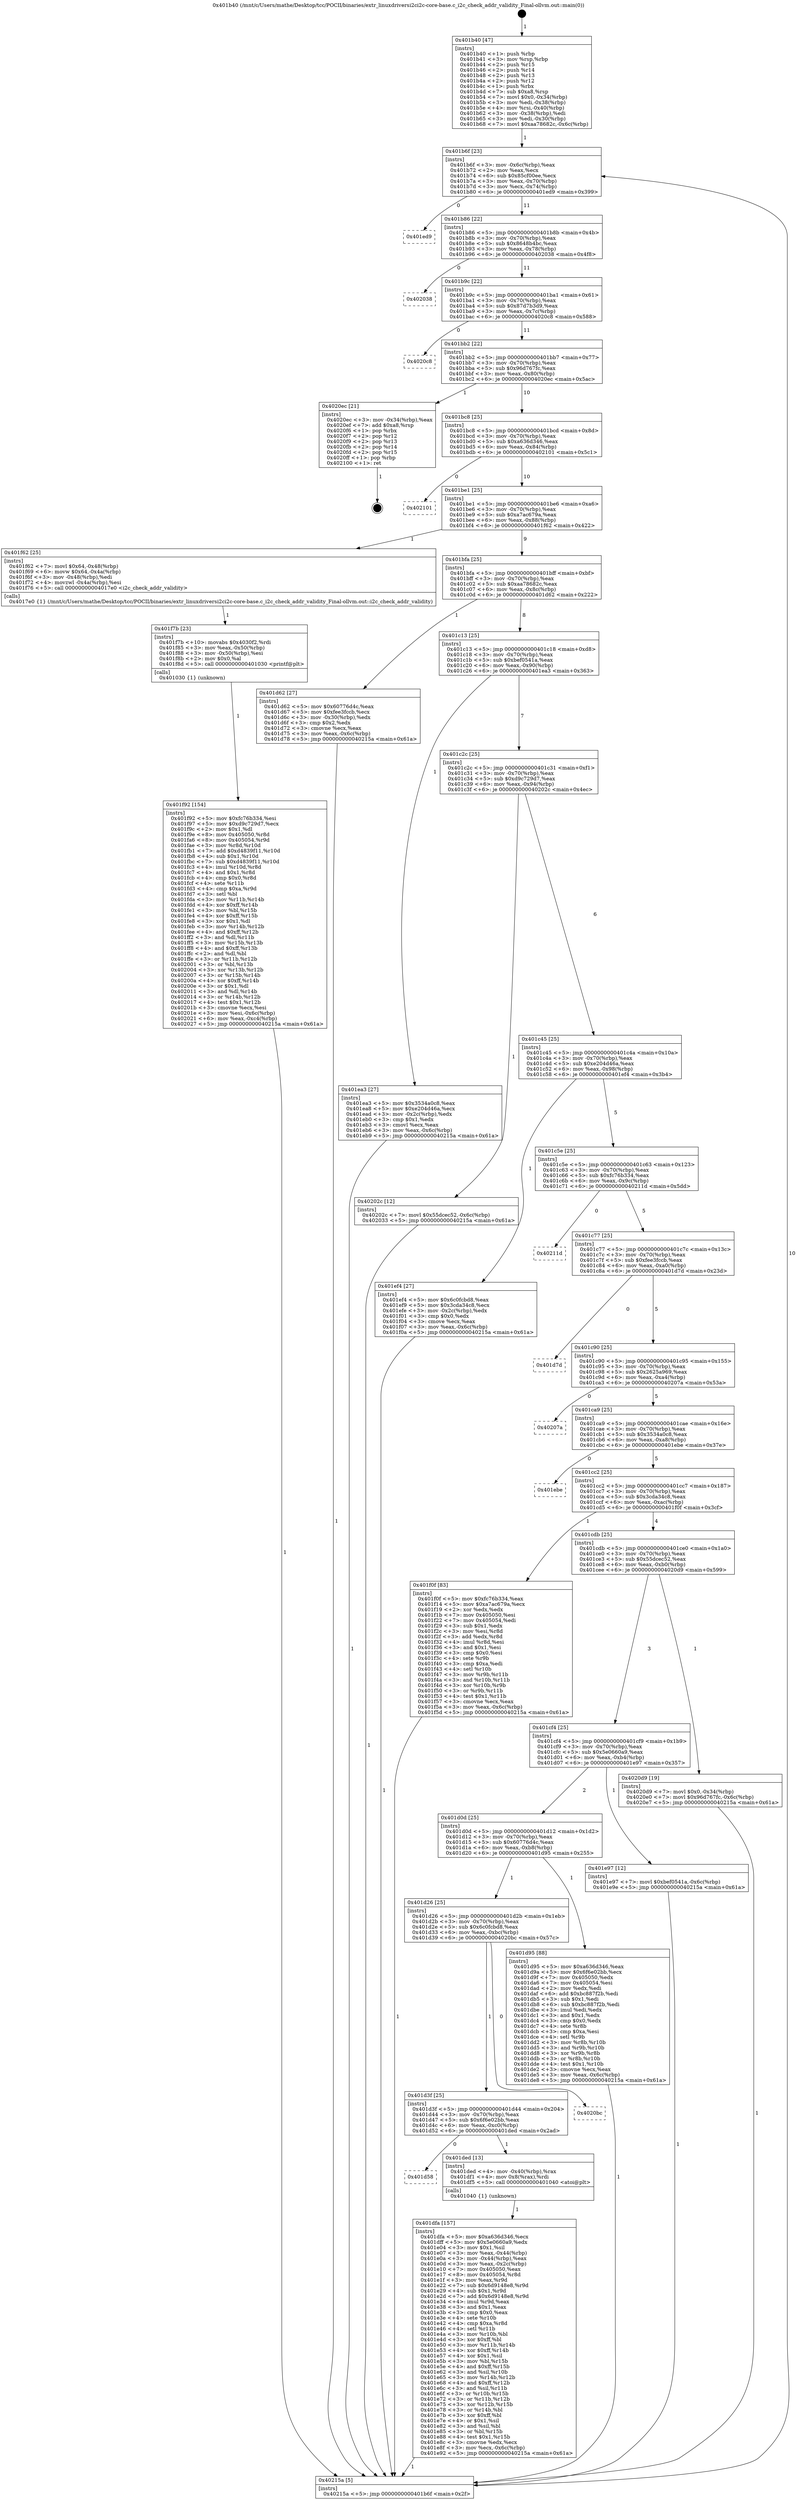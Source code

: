 digraph "0x401b40" {
  label = "0x401b40 (/mnt/c/Users/mathe/Desktop/tcc/POCII/binaries/extr_linuxdriversi2ci2c-core-base.c_i2c_check_addr_validity_Final-ollvm.out::main(0))"
  labelloc = "t"
  node[shape=record]

  Entry [label="",width=0.3,height=0.3,shape=circle,fillcolor=black,style=filled]
  "0x401b6f" [label="{
     0x401b6f [23]\l
     | [instrs]\l
     &nbsp;&nbsp;0x401b6f \<+3\>: mov -0x6c(%rbp),%eax\l
     &nbsp;&nbsp;0x401b72 \<+2\>: mov %eax,%ecx\l
     &nbsp;&nbsp;0x401b74 \<+6\>: sub $0x85cf00ee,%ecx\l
     &nbsp;&nbsp;0x401b7a \<+3\>: mov %eax,-0x70(%rbp)\l
     &nbsp;&nbsp;0x401b7d \<+3\>: mov %ecx,-0x74(%rbp)\l
     &nbsp;&nbsp;0x401b80 \<+6\>: je 0000000000401ed9 \<main+0x399\>\l
  }"]
  "0x401ed9" [label="{
     0x401ed9\l
  }", style=dashed]
  "0x401b86" [label="{
     0x401b86 [22]\l
     | [instrs]\l
     &nbsp;&nbsp;0x401b86 \<+5\>: jmp 0000000000401b8b \<main+0x4b\>\l
     &nbsp;&nbsp;0x401b8b \<+3\>: mov -0x70(%rbp),%eax\l
     &nbsp;&nbsp;0x401b8e \<+5\>: sub $0x8648b4bc,%eax\l
     &nbsp;&nbsp;0x401b93 \<+3\>: mov %eax,-0x78(%rbp)\l
     &nbsp;&nbsp;0x401b96 \<+6\>: je 0000000000402038 \<main+0x4f8\>\l
  }"]
  Exit [label="",width=0.3,height=0.3,shape=circle,fillcolor=black,style=filled,peripheries=2]
  "0x402038" [label="{
     0x402038\l
  }", style=dashed]
  "0x401b9c" [label="{
     0x401b9c [22]\l
     | [instrs]\l
     &nbsp;&nbsp;0x401b9c \<+5\>: jmp 0000000000401ba1 \<main+0x61\>\l
     &nbsp;&nbsp;0x401ba1 \<+3\>: mov -0x70(%rbp),%eax\l
     &nbsp;&nbsp;0x401ba4 \<+5\>: sub $0x87d7b3d9,%eax\l
     &nbsp;&nbsp;0x401ba9 \<+3\>: mov %eax,-0x7c(%rbp)\l
     &nbsp;&nbsp;0x401bac \<+6\>: je 00000000004020c8 \<main+0x588\>\l
  }"]
  "0x401f92" [label="{
     0x401f92 [154]\l
     | [instrs]\l
     &nbsp;&nbsp;0x401f92 \<+5\>: mov $0xfc76b334,%esi\l
     &nbsp;&nbsp;0x401f97 \<+5\>: mov $0xd9c729d7,%ecx\l
     &nbsp;&nbsp;0x401f9c \<+2\>: mov $0x1,%dl\l
     &nbsp;&nbsp;0x401f9e \<+8\>: mov 0x405050,%r8d\l
     &nbsp;&nbsp;0x401fa6 \<+8\>: mov 0x405054,%r9d\l
     &nbsp;&nbsp;0x401fae \<+3\>: mov %r8d,%r10d\l
     &nbsp;&nbsp;0x401fb1 \<+7\>: add $0xd4839f11,%r10d\l
     &nbsp;&nbsp;0x401fb8 \<+4\>: sub $0x1,%r10d\l
     &nbsp;&nbsp;0x401fbc \<+7\>: sub $0xd4839f11,%r10d\l
     &nbsp;&nbsp;0x401fc3 \<+4\>: imul %r10d,%r8d\l
     &nbsp;&nbsp;0x401fc7 \<+4\>: and $0x1,%r8d\l
     &nbsp;&nbsp;0x401fcb \<+4\>: cmp $0x0,%r8d\l
     &nbsp;&nbsp;0x401fcf \<+4\>: sete %r11b\l
     &nbsp;&nbsp;0x401fd3 \<+4\>: cmp $0xa,%r9d\l
     &nbsp;&nbsp;0x401fd7 \<+3\>: setl %bl\l
     &nbsp;&nbsp;0x401fda \<+3\>: mov %r11b,%r14b\l
     &nbsp;&nbsp;0x401fdd \<+4\>: xor $0xff,%r14b\l
     &nbsp;&nbsp;0x401fe1 \<+3\>: mov %bl,%r15b\l
     &nbsp;&nbsp;0x401fe4 \<+4\>: xor $0xff,%r15b\l
     &nbsp;&nbsp;0x401fe8 \<+3\>: xor $0x1,%dl\l
     &nbsp;&nbsp;0x401feb \<+3\>: mov %r14b,%r12b\l
     &nbsp;&nbsp;0x401fee \<+4\>: and $0xff,%r12b\l
     &nbsp;&nbsp;0x401ff2 \<+3\>: and %dl,%r11b\l
     &nbsp;&nbsp;0x401ff5 \<+3\>: mov %r15b,%r13b\l
     &nbsp;&nbsp;0x401ff8 \<+4\>: and $0xff,%r13b\l
     &nbsp;&nbsp;0x401ffc \<+2\>: and %dl,%bl\l
     &nbsp;&nbsp;0x401ffe \<+3\>: or %r11b,%r12b\l
     &nbsp;&nbsp;0x402001 \<+3\>: or %bl,%r13b\l
     &nbsp;&nbsp;0x402004 \<+3\>: xor %r13b,%r12b\l
     &nbsp;&nbsp;0x402007 \<+3\>: or %r15b,%r14b\l
     &nbsp;&nbsp;0x40200a \<+4\>: xor $0xff,%r14b\l
     &nbsp;&nbsp;0x40200e \<+3\>: or $0x1,%dl\l
     &nbsp;&nbsp;0x402011 \<+3\>: and %dl,%r14b\l
     &nbsp;&nbsp;0x402014 \<+3\>: or %r14b,%r12b\l
     &nbsp;&nbsp;0x402017 \<+4\>: test $0x1,%r12b\l
     &nbsp;&nbsp;0x40201b \<+3\>: cmovne %ecx,%esi\l
     &nbsp;&nbsp;0x40201e \<+3\>: mov %esi,-0x6c(%rbp)\l
     &nbsp;&nbsp;0x402021 \<+6\>: mov %eax,-0xc4(%rbp)\l
     &nbsp;&nbsp;0x402027 \<+5\>: jmp 000000000040215a \<main+0x61a\>\l
  }"]
  "0x4020c8" [label="{
     0x4020c8\l
  }", style=dashed]
  "0x401bb2" [label="{
     0x401bb2 [22]\l
     | [instrs]\l
     &nbsp;&nbsp;0x401bb2 \<+5\>: jmp 0000000000401bb7 \<main+0x77\>\l
     &nbsp;&nbsp;0x401bb7 \<+3\>: mov -0x70(%rbp),%eax\l
     &nbsp;&nbsp;0x401bba \<+5\>: sub $0x96d767fc,%eax\l
     &nbsp;&nbsp;0x401bbf \<+3\>: mov %eax,-0x80(%rbp)\l
     &nbsp;&nbsp;0x401bc2 \<+6\>: je 00000000004020ec \<main+0x5ac\>\l
  }"]
  "0x401f7b" [label="{
     0x401f7b [23]\l
     | [instrs]\l
     &nbsp;&nbsp;0x401f7b \<+10\>: movabs $0x4030f2,%rdi\l
     &nbsp;&nbsp;0x401f85 \<+3\>: mov %eax,-0x50(%rbp)\l
     &nbsp;&nbsp;0x401f88 \<+3\>: mov -0x50(%rbp),%esi\l
     &nbsp;&nbsp;0x401f8b \<+2\>: mov $0x0,%al\l
     &nbsp;&nbsp;0x401f8d \<+5\>: call 0000000000401030 \<printf@plt\>\l
     | [calls]\l
     &nbsp;&nbsp;0x401030 \{1\} (unknown)\l
  }"]
  "0x4020ec" [label="{
     0x4020ec [21]\l
     | [instrs]\l
     &nbsp;&nbsp;0x4020ec \<+3\>: mov -0x34(%rbp),%eax\l
     &nbsp;&nbsp;0x4020ef \<+7\>: add $0xa8,%rsp\l
     &nbsp;&nbsp;0x4020f6 \<+1\>: pop %rbx\l
     &nbsp;&nbsp;0x4020f7 \<+2\>: pop %r12\l
     &nbsp;&nbsp;0x4020f9 \<+2\>: pop %r13\l
     &nbsp;&nbsp;0x4020fb \<+2\>: pop %r14\l
     &nbsp;&nbsp;0x4020fd \<+2\>: pop %r15\l
     &nbsp;&nbsp;0x4020ff \<+1\>: pop %rbp\l
     &nbsp;&nbsp;0x402100 \<+1\>: ret\l
  }"]
  "0x401bc8" [label="{
     0x401bc8 [25]\l
     | [instrs]\l
     &nbsp;&nbsp;0x401bc8 \<+5\>: jmp 0000000000401bcd \<main+0x8d\>\l
     &nbsp;&nbsp;0x401bcd \<+3\>: mov -0x70(%rbp),%eax\l
     &nbsp;&nbsp;0x401bd0 \<+5\>: sub $0xa636d346,%eax\l
     &nbsp;&nbsp;0x401bd5 \<+6\>: mov %eax,-0x84(%rbp)\l
     &nbsp;&nbsp;0x401bdb \<+6\>: je 0000000000402101 \<main+0x5c1\>\l
  }"]
  "0x401dfa" [label="{
     0x401dfa [157]\l
     | [instrs]\l
     &nbsp;&nbsp;0x401dfa \<+5\>: mov $0xa636d346,%ecx\l
     &nbsp;&nbsp;0x401dff \<+5\>: mov $0x5e0660a9,%edx\l
     &nbsp;&nbsp;0x401e04 \<+3\>: mov $0x1,%sil\l
     &nbsp;&nbsp;0x401e07 \<+3\>: mov %eax,-0x44(%rbp)\l
     &nbsp;&nbsp;0x401e0a \<+3\>: mov -0x44(%rbp),%eax\l
     &nbsp;&nbsp;0x401e0d \<+3\>: mov %eax,-0x2c(%rbp)\l
     &nbsp;&nbsp;0x401e10 \<+7\>: mov 0x405050,%eax\l
     &nbsp;&nbsp;0x401e17 \<+8\>: mov 0x405054,%r8d\l
     &nbsp;&nbsp;0x401e1f \<+3\>: mov %eax,%r9d\l
     &nbsp;&nbsp;0x401e22 \<+7\>: sub $0x6d9148e8,%r9d\l
     &nbsp;&nbsp;0x401e29 \<+4\>: sub $0x1,%r9d\l
     &nbsp;&nbsp;0x401e2d \<+7\>: add $0x6d9148e8,%r9d\l
     &nbsp;&nbsp;0x401e34 \<+4\>: imul %r9d,%eax\l
     &nbsp;&nbsp;0x401e38 \<+3\>: and $0x1,%eax\l
     &nbsp;&nbsp;0x401e3b \<+3\>: cmp $0x0,%eax\l
     &nbsp;&nbsp;0x401e3e \<+4\>: sete %r10b\l
     &nbsp;&nbsp;0x401e42 \<+4\>: cmp $0xa,%r8d\l
     &nbsp;&nbsp;0x401e46 \<+4\>: setl %r11b\l
     &nbsp;&nbsp;0x401e4a \<+3\>: mov %r10b,%bl\l
     &nbsp;&nbsp;0x401e4d \<+3\>: xor $0xff,%bl\l
     &nbsp;&nbsp;0x401e50 \<+3\>: mov %r11b,%r14b\l
     &nbsp;&nbsp;0x401e53 \<+4\>: xor $0xff,%r14b\l
     &nbsp;&nbsp;0x401e57 \<+4\>: xor $0x1,%sil\l
     &nbsp;&nbsp;0x401e5b \<+3\>: mov %bl,%r15b\l
     &nbsp;&nbsp;0x401e5e \<+4\>: and $0xff,%r15b\l
     &nbsp;&nbsp;0x401e62 \<+3\>: and %sil,%r10b\l
     &nbsp;&nbsp;0x401e65 \<+3\>: mov %r14b,%r12b\l
     &nbsp;&nbsp;0x401e68 \<+4\>: and $0xff,%r12b\l
     &nbsp;&nbsp;0x401e6c \<+3\>: and %sil,%r11b\l
     &nbsp;&nbsp;0x401e6f \<+3\>: or %r10b,%r15b\l
     &nbsp;&nbsp;0x401e72 \<+3\>: or %r11b,%r12b\l
     &nbsp;&nbsp;0x401e75 \<+3\>: xor %r12b,%r15b\l
     &nbsp;&nbsp;0x401e78 \<+3\>: or %r14b,%bl\l
     &nbsp;&nbsp;0x401e7b \<+3\>: xor $0xff,%bl\l
     &nbsp;&nbsp;0x401e7e \<+4\>: or $0x1,%sil\l
     &nbsp;&nbsp;0x401e82 \<+3\>: and %sil,%bl\l
     &nbsp;&nbsp;0x401e85 \<+3\>: or %bl,%r15b\l
     &nbsp;&nbsp;0x401e88 \<+4\>: test $0x1,%r15b\l
     &nbsp;&nbsp;0x401e8c \<+3\>: cmovne %edx,%ecx\l
     &nbsp;&nbsp;0x401e8f \<+3\>: mov %ecx,-0x6c(%rbp)\l
     &nbsp;&nbsp;0x401e92 \<+5\>: jmp 000000000040215a \<main+0x61a\>\l
  }"]
  "0x402101" [label="{
     0x402101\l
  }", style=dashed]
  "0x401be1" [label="{
     0x401be1 [25]\l
     | [instrs]\l
     &nbsp;&nbsp;0x401be1 \<+5\>: jmp 0000000000401be6 \<main+0xa6\>\l
     &nbsp;&nbsp;0x401be6 \<+3\>: mov -0x70(%rbp),%eax\l
     &nbsp;&nbsp;0x401be9 \<+5\>: sub $0xa7ac679a,%eax\l
     &nbsp;&nbsp;0x401bee \<+6\>: mov %eax,-0x88(%rbp)\l
     &nbsp;&nbsp;0x401bf4 \<+6\>: je 0000000000401f62 \<main+0x422\>\l
  }"]
  "0x401d58" [label="{
     0x401d58\l
  }", style=dashed]
  "0x401f62" [label="{
     0x401f62 [25]\l
     | [instrs]\l
     &nbsp;&nbsp;0x401f62 \<+7\>: movl $0x64,-0x48(%rbp)\l
     &nbsp;&nbsp;0x401f69 \<+6\>: movw $0x64,-0x4a(%rbp)\l
     &nbsp;&nbsp;0x401f6f \<+3\>: mov -0x48(%rbp),%edi\l
     &nbsp;&nbsp;0x401f72 \<+4\>: movzwl -0x4a(%rbp),%esi\l
     &nbsp;&nbsp;0x401f76 \<+5\>: call 00000000004017e0 \<i2c_check_addr_validity\>\l
     | [calls]\l
     &nbsp;&nbsp;0x4017e0 \{1\} (/mnt/c/Users/mathe/Desktop/tcc/POCII/binaries/extr_linuxdriversi2ci2c-core-base.c_i2c_check_addr_validity_Final-ollvm.out::i2c_check_addr_validity)\l
  }"]
  "0x401bfa" [label="{
     0x401bfa [25]\l
     | [instrs]\l
     &nbsp;&nbsp;0x401bfa \<+5\>: jmp 0000000000401bff \<main+0xbf\>\l
     &nbsp;&nbsp;0x401bff \<+3\>: mov -0x70(%rbp),%eax\l
     &nbsp;&nbsp;0x401c02 \<+5\>: sub $0xaa78682c,%eax\l
     &nbsp;&nbsp;0x401c07 \<+6\>: mov %eax,-0x8c(%rbp)\l
     &nbsp;&nbsp;0x401c0d \<+6\>: je 0000000000401d62 \<main+0x222\>\l
  }"]
  "0x401ded" [label="{
     0x401ded [13]\l
     | [instrs]\l
     &nbsp;&nbsp;0x401ded \<+4\>: mov -0x40(%rbp),%rax\l
     &nbsp;&nbsp;0x401df1 \<+4\>: mov 0x8(%rax),%rdi\l
     &nbsp;&nbsp;0x401df5 \<+5\>: call 0000000000401040 \<atoi@plt\>\l
     | [calls]\l
     &nbsp;&nbsp;0x401040 \{1\} (unknown)\l
  }"]
  "0x401d62" [label="{
     0x401d62 [27]\l
     | [instrs]\l
     &nbsp;&nbsp;0x401d62 \<+5\>: mov $0x60776d4c,%eax\l
     &nbsp;&nbsp;0x401d67 \<+5\>: mov $0xfee3fccb,%ecx\l
     &nbsp;&nbsp;0x401d6c \<+3\>: mov -0x30(%rbp),%edx\l
     &nbsp;&nbsp;0x401d6f \<+3\>: cmp $0x2,%edx\l
     &nbsp;&nbsp;0x401d72 \<+3\>: cmovne %ecx,%eax\l
     &nbsp;&nbsp;0x401d75 \<+3\>: mov %eax,-0x6c(%rbp)\l
     &nbsp;&nbsp;0x401d78 \<+5\>: jmp 000000000040215a \<main+0x61a\>\l
  }"]
  "0x401c13" [label="{
     0x401c13 [25]\l
     | [instrs]\l
     &nbsp;&nbsp;0x401c13 \<+5\>: jmp 0000000000401c18 \<main+0xd8\>\l
     &nbsp;&nbsp;0x401c18 \<+3\>: mov -0x70(%rbp),%eax\l
     &nbsp;&nbsp;0x401c1b \<+5\>: sub $0xbef0541a,%eax\l
     &nbsp;&nbsp;0x401c20 \<+6\>: mov %eax,-0x90(%rbp)\l
     &nbsp;&nbsp;0x401c26 \<+6\>: je 0000000000401ea3 \<main+0x363\>\l
  }"]
  "0x40215a" [label="{
     0x40215a [5]\l
     | [instrs]\l
     &nbsp;&nbsp;0x40215a \<+5\>: jmp 0000000000401b6f \<main+0x2f\>\l
  }"]
  "0x401b40" [label="{
     0x401b40 [47]\l
     | [instrs]\l
     &nbsp;&nbsp;0x401b40 \<+1\>: push %rbp\l
     &nbsp;&nbsp;0x401b41 \<+3\>: mov %rsp,%rbp\l
     &nbsp;&nbsp;0x401b44 \<+2\>: push %r15\l
     &nbsp;&nbsp;0x401b46 \<+2\>: push %r14\l
     &nbsp;&nbsp;0x401b48 \<+2\>: push %r13\l
     &nbsp;&nbsp;0x401b4a \<+2\>: push %r12\l
     &nbsp;&nbsp;0x401b4c \<+1\>: push %rbx\l
     &nbsp;&nbsp;0x401b4d \<+7\>: sub $0xa8,%rsp\l
     &nbsp;&nbsp;0x401b54 \<+7\>: movl $0x0,-0x34(%rbp)\l
     &nbsp;&nbsp;0x401b5b \<+3\>: mov %edi,-0x38(%rbp)\l
     &nbsp;&nbsp;0x401b5e \<+4\>: mov %rsi,-0x40(%rbp)\l
     &nbsp;&nbsp;0x401b62 \<+3\>: mov -0x38(%rbp),%edi\l
     &nbsp;&nbsp;0x401b65 \<+3\>: mov %edi,-0x30(%rbp)\l
     &nbsp;&nbsp;0x401b68 \<+7\>: movl $0xaa78682c,-0x6c(%rbp)\l
  }"]
  "0x401d3f" [label="{
     0x401d3f [25]\l
     | [instrs]\l
     &nbsp;&nbsp;0x401d3f \<+5\>: jmp 0000000000401d44 \<main+0x204\>\l
     &nbsp;&nbsp;0x401d44 \<+3\>: mov -0x70(%rbp),%eax\l
     &nbsp;&nbsp;0x401d47 \<+5\>: sub $0x6f6e02bb,%eax\l
     &nbsp;&nbsp;0x401d4c \<+6\>: mov %eax,-0xc0(%rbp)\l
     &nbsp;&nbsp;0x401d52 \<+6\>: je 0000000000401ded \<main+0x2ad\>\l
  }"]
  "0x401ea3" [label="{
     0x401ea3 [27]\l
     | [instrs]\l
     &nbsp;&nbsp;0x401ea3 \<+5\>: mov $0x3534a0c8,%eax\l
     &nbsp;&nbsp;0x401ea8 \<+5\>: mov $0xe204d46a,%ecx\l
     &nbsp;&nbsp;0x401ead \<+3\>: mov -0x2c(%rbp),%edx\l
     &nbsp;&nbsp;0x401eb0 \<+3\>: cmp $0x1,%edx\l
     &nbsp;&nbsp;0x401eb3 \<+3\>: cmovl %ecx,%eax\l
     &nbsp;&nbsp;0x401eb6 \<+3\>: mov %eax,-0x6c(%rbp)\l
     &nbsp;&nbsp;0x401eb9 \<+5\>: jmp 000000000040215a \<main+0x61a\>\l
  }"]
  "0x401c2c" [label="{
     0x401c2c [25]\l
     | [instrs]\l
     &nbsp;&nbsp;0x401c2c \<+5\>: jmp 0000000000401c31 \<main+0xf1\>\l
     &nbsp;&nbsp;0x401c31 \<+3\>: mov -0x70(%rbp),%eax\l
     &nbsp;&nbsp;0x401c34 \<+5\>: sub $0xd9c729d7,%eax\l
     &nbsp;&nbsp;0x401c39 \<+6\>: mov %eax,-0x94(%rbp)\l
     &nbsp;&nbsp;0x401c3f \<+6\>: je 000000000040202c \<main+0x4ec\>\l
  }"]
  "0x4020bc" [label="{
     0x4020bc\l
  }", style=dashed]
  "0x40202c" [label="{
     0x40202c [12]\l
     | [instrs]\l
     &nbsp;&nbsp;0x40202c \<+7\>: movl $0x55dcec52,-0x6c(%rbp)\l
     &nbsp;&nbsp;0x402033 \<+5\>: jmp 000000000040215a \<main+0x61a\>\l
  }"]
  "0x401c45" [label="{
     0x401c45 [25]\l
     | [instrs]\l
     &nbsp;&nbsp;0x401c45 \<+5\>: jmp 0000000000401c4a \<main+0x10a\>\l
     &nbsp;&nbsp;0x401c4a \<+3\>: mov -0x70(%rbp),%eax\l
     &nbsp;&nbsp;0x401c4d \<+5\>: sub $0xe204d46a,%eax\l
     &nbsp;&nbsp;0x401c52 \<+6\>: mov %eax,-0x98(%rbp)\l
     &nbsp;&nbsp;0x401c58 \<+6\>: je 0000000000401ef4 \<main+0x3b4\>\l
  }"]
  "0x401d26" [label="{
     0x401d26 [25]\l
     | [instrs]\l
     &nbsp;&nbsp;0x401d26 \<+5\>: jmp 0000000000401d2b \<main+0x1eb\>\l
     &nbsp;&nbsp;0x401d2b \<+3\>: mov -0x70(%rbp),%eax\l
     &nbsp;&nbsp;0x401d2e \<+5\>: sub $0x6c0fcbd8,%eax\l
     &nbsp;&nbsp;0x401d33 \<+6\>: mov %eax,-0xbc(%rbp)\l
     &nbsp;&nbsp;0x401d39 \<+6\>: je 00000000004020bc \<main+0x57c\>\l
  }"]
  "0x401ef4" [label="{
     0x401ef4 [27]\l
     | [instrs]\l
     &nbsp;&nbsp;0x401ef4 \<+5\>: mov $0x6c0fcbd8,%eax\l
     &nbsp;&nbsp;0x401ef9 \<+5\>: mov $0x3cda34c8,%ecx\l
     &nbsp;&nbsp;0x401efe \<+3\>: mov -0x2c(%rbp),%edx\l
     &nbsp;&nbsp;0x401f01 \<+3\>: cmp $0x0,%edx\l
     &nbsp;&nbsp;0x401f04 \<+3\>: cmove %ecx,%eax\l
     &nbsp;&nbsp;0x401f07 \<+3\>: mov %eax,-0x6c(%rbp)\l
     &nbsp;&nbsp;0x401f0a \<+5\>: jmp 000000000040215a \<main+0x61a\>\l
  }"]
  "0x401c5e" [label="{
     0x401c5e [25]\l
     | [instrs]\l
     &nbsp;&nbsp;0x401c5e \<+5\>: jmp 0000000000401c63 \<main+0x123\>\l
     &nbsp;&nbsp;0x401c63 \<+3\>: mov -0x70(%rbp),%eax\l
     &nbsp;&nbsp;0x401c66 \<+5\>: sub $0xfc76b334,%eax\l
     &nbsp;&nbsp;0x401c6b \<+6\>: mov %eax,-0x9c(%rbp)\l
     &nbsp;&nbsp;0x401c71 \<+6\>: je 000000000040211d \<main+0x5dd\>\l
  }"]
  "0x401d95" [label="{
     0x401d95 [88]\l
     | [instrs]\l
     &nbsp;&nbsp;0x401d95 \<+5\>: mov $0xa636d346,%eax\l
     &nbsp;&nbsp;0x401d9a \<+5\>: mov $0x6f6e02bb,%ecx\l
     &nbsp;&nbsp;0x401d9f \<+7\>: mov 0x405050,%edx\l
     &nbsp;&nbsp;0x401da6 \<+7\>: mov 0x405054,%esi\l
     &nbsp;&nbsp;0x401dad \<+2\>: mov %edx,%edi\l
     &nbsp;&nbsp;0x401daf \<+6\>: add $0xbc887f2b,%edi\l
     &nbsp;&nbsp;0x401db5 \<+3\>: sub $0x1,%edi\l
     &nbsp;&nbsp;0x401db8 \<+6\>: sub $0xbc887f2b,%edi\l
     &nbsp;&nbsp;0x401dbe \<+3\>: imul %edi,%edx\l
     &nbsp;&nbsp;0x401dc1 \<+3\>: and $0x1,%edx\l
     &nbsp;&nbsp;0x401dc4 \<+3\>: cmp $0x0,%edx\l
     &nbsp;&nbsp;0x401dc7 \<+4\>: sete %r8b\l
     &nbsp;&nbsp;0x401dcb \<+3\>: cmp $0xa,%esi\l
     &nbsp;&nbsp;0x401dce \<+4\>: setl %r9b\l
     &nbsp;&nbsp;0x401dd2 \<+3\>: mov %r8b,%r10b\l
     &nbsp;&nbsp;0x401dd5 \<+3\>: and %r9b,%r10b\l
     &nbsp;&nbsp;0x401dd8 \<+3\>: xor %r9b,%r8b\l
     &nbsp;&nbsp;0x401ddb \<+3\>: or %r8b,%r10b\l
     &nbsp;&nbsp;0x401dde \<+4\>: test $0x1,%r10b\l
     &nbsp;&nbsp;0x401de2 \<+3\>: cmovne %ecx,%eax\l
     &nbsp;&nbsp;0x401de5 \<+3\>: mov %eax,-0x6c(%rbp)\l
     &nbsp;&nbsp;0x401de8 \<+5\>: jmp 000000000040215a \<main+0x61a\>\l
  }"]
  "0x40211d" [label="{
     0x40211d\l
  }", style=dashed]
  "0x401c77" [label="{
     0x401c77 [25]\l
     | [instrs]\l
     &nbsp;&nbsp;0x401c77 \<+5\>: jmp 0000000000401c7c \<main+0x13c\>\l
     &nbsp;&nbsp;0x401c7c \<+3\>: mov -0x70(%rbp),%eax\l
     &nbsp;&nbsp;0x401c7f \<+5\>: sub $0xfee3fccb,%eax\l
     &nbsp;&nbsp;0x401c84 \<+6\>: mov %eax,-0xa0(%rbp)\l
     &nbsp;&nbsp;0x401c8a \<+6\>: je 0000000000401d7d \<main+0x23d\>\l
  }"]
  "0x401d0d" [label="{
     0x401d0d [25]\l
     | [instrs]\l
     &nbsp;&nbsp;0x401d0d \<+5\>: jmp 0000000000401d12 \<main+0x1d2\>\l
     &nbsp;&nbsp;0x401d12 \<+3\>: mov -0x70(%rbp),%eax\l
     &nbsp;&nbsp;0x401d15 \<+5\>: sub $0x60776d4c,%eax\l
     &nbsp;&nbsp;0x401d1a \<+6\>: mov %eax,-0xb8(%rbp)\l
     &nbsp;&nbsp;0x401d20 \<+6\>: je 0000000000401d95 \<main+0x255\>\l
  }"]
  "0x401d7d" [label="{
     0x401d7d\l
  }", style=dashed]
  "0x401c90" [label="{
     0x401c90 [25]\l
     | [instrs]\l
     &nbsp;&nbsp;0x401c90 \<+5\>: jmp 0000000000401c95 \<main+0x155\>\l
     &nbsp;&nbsp;0x401c95 \<+3\>: mov -0x70(%rbp),%eax\l
     &nbsp;&nbsp;0x401c98 \<+5\>: sub $0x2625a969,%eax\l
     &nbsp;&nbsp;0x401c9d \<+6\>: mov %eax,-0xa4(%rbp)\l
     &nbsp;&nbsp;0x401ca3 \<+6\>: je 000000000040207a \<main+0x53a\>\l
  }"]
  "0x401e97" [label="{
     0x401e97 [12]\l
     | [instrs]\l
     &nbsp;&nbsp;0x401e97 \<+7\>: movl $0xbef0541a,-0x6c(%rbp)\l
     &nbsp;&nbsp;0x401e9e \<+5\>: jmp 000000000040215a \<main+0x61a\>\l
  }"]
  "0x40207a" [label="{
     0x40207a\l
  }", style=dashed]
  "0x401ca9" [label="{
     0x401ca9 [25]\l
     | [instrs]\l
     &nbsp;&nbsp;0x401ca9 \<+5\>: jmp 0000000000401cae \<main+0x16e\>\l
     &nbsp;&nbsp;0x401cae \<+3\>: mov -0x70(%rbp),%eax\l
     &nbsp;&nbsp;0x401cb1 \<+5\>: sub $0x3534a0c8,%eax\l
     &nbsp;&nbsp;0x401cb6 \<+6\>: mov %eax,-0xa8(%rbp)\l
     &nbsp;&nbsp;0x401cbc \<+6\>: je 0000000000401ebe \<main+0x37e\>\l
  }"]
  "0x401cf4" [label="{
     0x401cf4 [25]\l
     | [instrs]\l
     &nbsp;&nbsp;0x401cf4 \<+5\>: jmp 0000000000401cf9 \<main+0x1b9\>\l
     &nbsp;&nbsp;0x401cf9 \<+3\>: mov -0x70(%rbp),%eax\l
     &nbsp;&nbsp;0x401cfc \<+5\>: sub $0x5e0660a9,%eax\l
     &nbsp;&nbsp;0x401d01 \<+6\>: mov %eax,-0xb4(%rbp)\l
     &nbsp;&nbsp;0x401d07 \<+6\>: je 0000000000401e97 \<main+0x357\>\l
  }"]
  "0x401ebe" [label="{
     0x401ebe\l
  }", style=dashed]
  "0x401cc2" [label="{
     0x401cc2 [25]\l
     | [instrs]\l
     &nbsp;&nbsp;0x401cc2 \<+5\>: jmp 0000000000401cc7 \<main+0x187\>\l
     &nbsp;&nbsp;0x401cc7 \<+3\>: mov -0x70(%rbp),%eax\l
     &nbsp;&nbsp;0x401cca \<+5\>: sub $0x3cda34c8,%eax\l
     &nbsp;&nbsp;0x401ccf \<+6\>: mov %eax,-0xac(%rbp)\l
     &nbsp;&nbsp;0x401cd5 \<+6\>: je 0000000000401f0f \<main+0x3cf\>\l
  }"]
  "0x4020d9" [label="{
     0x4020d9 [19]\l
     | [instrs]\l
     &nbsp;&nbsp;0x4020d9 \<+7\>: movl $0x0,-0x34(%rbp)\l
     &nbsp;&nbsp;0x4020e0 \<+7\>: movl $0x96d767fc,-0x6c(%rbp)\l
     &nbsp;&nbsp;0x4020e7 \<+5\>: jmp 000000000040215a \<main+0x61a\>\l
  }"]
  "0x401f0f" [label="{
     0x401f0f [83]\l
     | [instrs]\l
     &nbsp;&nbsp;0x401f0f \<+5\>: mov $0xfc76b334,%eax\l
     &nbsp;&nbsp;0x401f14 \<+5\>: mov $0xa7ac679a,%ecx\l
     &nbsp;&nbsp;0x401f19 \<+2\>: xor %edx,%edx\l
     &nbsp;&nbsp;0x401f1b \<+7\>: mov 0x405050,%esi\l
     &nbsp;&nbsp;0x401f22 \<+7\>: mov 0x405054,%edi\l
     &nbsp;&nbsp;0x401f29 \<+3\>: sub $0x1,%edx\l
     &nbsp;&nbsp;0x401f2c \<+3\>: mov %esi,%r8d\l
     &nbsp;&nbsp;0x401f2f \<+3\>: add %edx,%r8d\l
     &nbsp;&nbsp;0x401f32 \<+4\>: imul %r8d,%esi\l
     &nbsp;&nbsp;0x401f36 \<+3\>: and $0x1,%esi\l
     &nbsp;&nbsp;0x401f39 \<+3\>: cmp $0x0,%esi\l
     &nbsp;&nbsp;0x401f3c \<+4\>: sete %r9b\l
     &nbsp;&nbsp;0x401f40 \<+3\>: cmp $0xa,%edi\l
     &nbsp;&nbsp;0x401f43 \<+4\>: setl %r10b\l
     &nbsp;&nbsp;0x401f47 \<+3\>: mov %r9b,%r11b\l
     &nbsp;&nbsp;0x401f4a \<+3\>: and %r10b,%r11b\l
     &nbsp;&nbsp;0x401f4d \<+3\>: xor %r10b,%r9b\l
     &nbsp;&nbsp;0x401f50 \<+3\>: or %r9b,%r11b\l
     &nbsp;&nbsp;0x401f53 \<+4\>: test $0x1,%r11b\l
     &nbsp;&nbsp;0x401f57 \<+3\>: cmovne %ecx,%eax\l
     &nbsp;&nbsp;0x401f5a \<+3\>: mov %eax,-0x6c(%rbp)\l
     &nbsp;&nbsp;0x401f5d \<+5\>: jmp 000000000040215a \<main+0x61a\>\l
  }"]
  "0x401cdb" [label="{
     0x401cdb [25]\l
     | [instrs]\l
     &nbsp;&nbsp;0x401cdb \<+5\>: jmp 0000000000401ce0 \<main+0x1a0\>\l
     &nbsp;&nbsp;0x401ce0 \<+3\>: mov -0x70(%rbp),%eax\l
     &nbsp;&nbsp;0x401ce3 \<+5\>: sub $0x55dcec52,%eax\l
     &nbsp;&nbsp;0x401ce8 \<+6\>: mov %eax,-0xb0(%rbp)\l
     &nbsp;&nbsp;0x401cee \<+6\>: je 00000000004020d9 \<main+0x599\>\l
  }"]
  Entry -> "0x401b40" [label=" 1"]
  "0x401b6f" -> "0x401ed9" [label=" 0"]
  "0x401b6f" -> "0x401b86" [label=" 11"]
  "0x4020ec" -> Exit [label=" 1"]
  "0x401b86" -> "0x402038" [label=" 0"]
  "0x401b86" -> "0x401b9c" [label=" 11"]
  "0x4020d9" -> "0x40215a" [label=" 1"]
  "0x401b9c" -> "0x4020c8" [label=" 0"]
  "0x401b9c" -> "0x401bb2" [label=" 11"]
  "0x40202c" -> "0x40215a" [label=" 1"]
  "0x401bb2" -> "0x4020ec" [label=" 1"]
  "0x401bb2" -> "0x401bc8" [label=" 10"]
  "0x401f92" -> "0x40215a" [label=" 1"]
  "0x401bc8" -> "0x402101" [label=" 0"]
  "0x401bc8" -> "0x401be1" [label=" 10"]
  "0x401f7b" -> "0x401f92" [label=" 1"]
  "0x401be1" -> "0x401f62" [label=" 1"]
  "0x401be1" -> "0x401bfa" [label=" 9"]
  "0x401f62" -> "0x401f7b" [label=" 1"]
  "0x401bfa" -> "0x401d62" [label=" 1"]
  "0x401bfa" -> "0x401c13" [label=" 8"]
  "0x401d62" -> "0x40215a" [label=" 1"]
  "0x401b40" -> "0x401b6f" [label=" 1"]
  "0x40215a" -> "0x401b6f" [label=" 10"]
  "0x401f0f" -> "0x40215a" [label=" 1"]
  "0x401c13" -> "0x401ea3" [label=" 1"]
  "0x401c13" -> "0x401c2c" [label=" 7"]
  "0x401ea3" -> "0x40215a" [label=" 1"]
  "0x401c2c" -> "0x40202c" [label=" 1"]
  "0x401c2c" -> "0x401c45" [label=" 6"]
  "0x401e97" -> "0x40215a" [label=" 1"]
  "0x401c45" -> "0x401ef4" [label=" 1"]
  "0x401c45" -> "0x401c5e" [label=" 5"]
  "0x401ded" -> "0x401dfa" [label=" 1"]
  "0x401c5e" -> "0x40211d" [label=" 0"]
  "0x401c5e" -> "0x401c77" [label=" 5"]
  "0x401d3f" -> "0x401d58" [label=" 0"]
  "0x401c77" -> "0x401d7d" [label=" 0"]
  "0x401c77" -> "0x401c90" [label=" 5"]
  "0x401ef4" -> "0x40215a" [label=" 1"]
  "0x401c90" -> "0x40207a" [label=" 0"]
  "0x401c90" -> "0x401ca9" [label=" 5"]
  "0x401d26" -> "0x401d3f" [label=" 1"]
  "0x401ca9" -> "0x401ebe" [label=" 0"]
  "0x401ca9" -> "0x401cc2" [label=" 5"]
  "0x401dfa" -> "0x40215a" [label=" 1"]
  "0x401cc2" -> "0x401f0f" [label=" 1"]
  "0x401cc2" -> "0x401cdb" [label=" 4"]
  "0x401d95" -> "0x40215a" [label=" 1"]
  "0x401cdb" -> "0x4020d9" [label=" 1"]
  "0x401cdb" -> "0x401cf4" [label=" 3"]
  "0x401d26" -> "0x4020bc" [label=" 0"]
  "0x401cf4" -> "0x401e97" [label=" 1"]
  "0x401cf4" -> "0x401d0d" [label=" 2"]
  "0x401d3f" -> "0x401ded" [label=" 1"]
  "0x401d0d" -> "0x401d95" [label=" 1"]
  "0x401d0d" -> "0x401d26" [label=" 1"]
}
